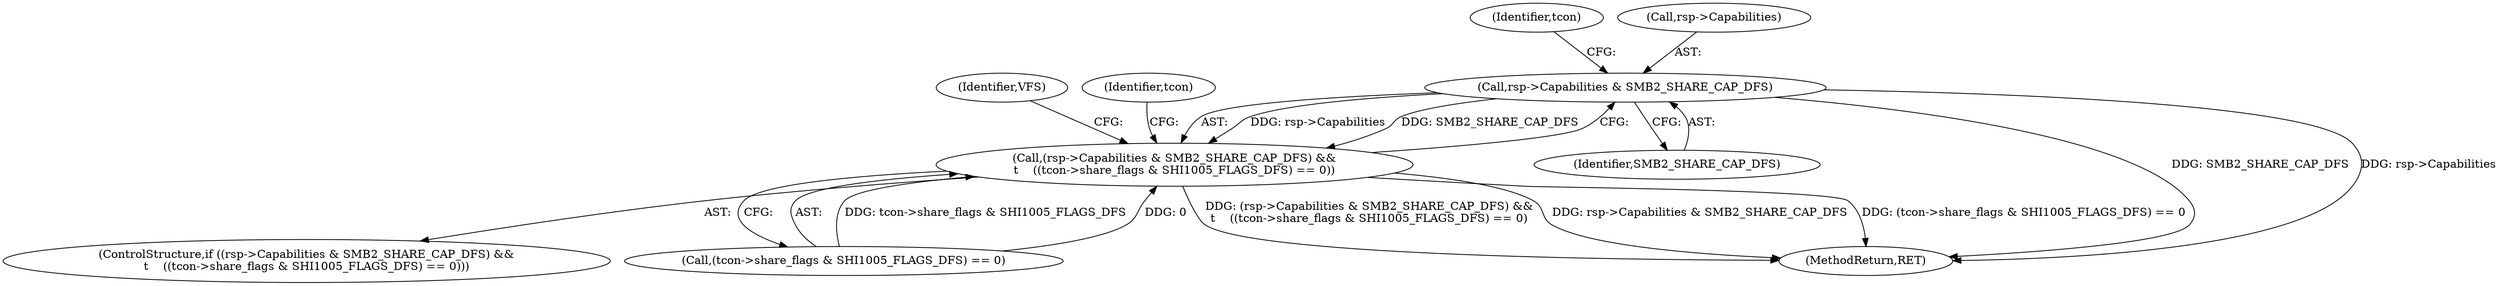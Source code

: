 digraph "0_linux_18f39e7be0121317550d03e267e3ebd4dbfbb3ce@pointer" {
"1000443" [label="(Call,rsp->Capabilities & SMB2_SHARE_CAP_DFS)"];
"1000442" [label="(Call,(rsp->Capabilities & SMB2_SHARE_CAP_DFS) &&\n\t    ((tcon->share_flags & SHI1005_FLAGS_DFS) == 0))"];
"1000448" [label="(Call,(tcon->share_flags & SHI1005_FLAGS_DFS) == 0)"];
"1000447" [label="(Identifier,SMB2_SHARE_CAP_DFS)"];
"1000442" [label="(Call,(rsp->Capabilities & SMB2_SHARE_CAP_DFS) &&\n\t    ((tcon->share_flags & SHI1005_FLAGS_DFS) == 0))"];
"1000441" [label="(ControlStructure,if ((rsp->Capabilities & SMB2_SHARE_CAP_DFS) &&\n\t    ((tcon->share_flags & SHI1005_FLAGS_DFS) == 0)))"];
"1000456" [label="(Identifier,VFS)"];
"1000459" [label="(Identifier,tcon)"];
"1000451" [label="(Identifier,tcon)"];
"1000505" [label="(MethodReturn,RET)"];
"1000443" [label="(Call,rsp->Capabilities & SMB2_SHARE_CAP_DFS)"];
"1000444" [label="(Call,rsp->Capabilities)"];
"1000443" -> "1000442"  [label="AST: "];
"1000443" -> "1000447"  [label="CFG: "];
"1000444" -> "1000443"  [label="AST: "];
"1000447" -> "1000443"  [label="AST: "];
"1000451" -> "1000443"  [label="CFG: "];
"1000442" -> "1000443"  [label="CFG: "];
"1000443" -> "1000505"  [label="DDG: SMB2_SHARE_CAP_DFS"];
"1000443" -> "1000505"  [label="DDG: rsp->Capabilities"];
"1000443" -> "1000442"  [label="DDG: rsp->Capabilities"];
"1000443" -> "1000442"  [label="DDG: SMB2_SHARE_CAP_DFS"];
"1000442" -> "1000441"  [label="AST: "];
"1000442" -> "1000448"  [label="CFG: "];
"1000448" -> "1000442"  [label="AST: "];
"1000456" -> "1000442"  [label="CFG: "];
"1000459" -> "1000442"  [label="CFG: "];
"1000442" -> "1000505"  [label="DDG: (rsp->Capabilities & SMB2_SHARE_CAP_DFS) &&\n\t    ((tcon->share_flags & SHI1005_FLAGS_DFS) == 0)"];
"1000442" -> "1000505"  [label="DDG: rsp->Capabilities & SMB2_SHARE_CAP_DFS"];
"1000442" -> "1000505"  [label="DDG: (tcon->share_flags & SHI1005_FLAGS_DFS) == 0"];
"1000448" -> "1000442"  [label="DDG: tcon->share_flags & SHI1005_FLAGS_DFS"];
"1000448" -> "1000442"  [label="DDG: 0"];
}
